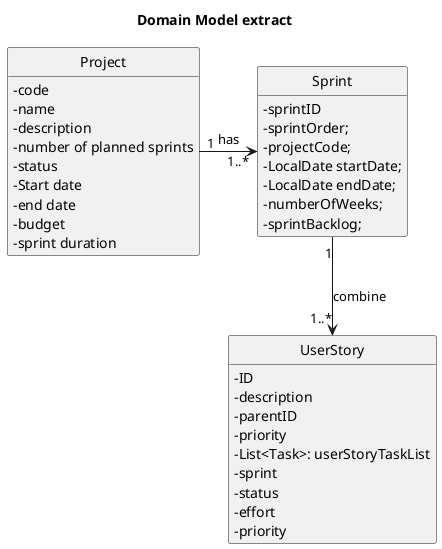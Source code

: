 @startuml
'https://plantuml.com/class-diagram
hide circle
skinparam classAttributeIconSize 0
hide methods

title Domain Model extract

class Project {
    -code
    -name
    -description
    -number of planned sprints
    -status
    -Start date
    -end date
    -budget
    -sprint duration
}

class Sprint {
    -sprintID
    -sprintOrder;
    -projectCode;
    -LocalDate startDate;
    -LocalDate endDate;
    -numberOfWeeks;
     -sprintBacklog;
}

class UserStory {
    -ID
    -description
    -parentID
    -priority
    -List<Task>: userStoryTaskList
    -sprint
    -status
    -effort
    -priority

}


Project "1" -right-> "1..*" Sprint: has
Sprint "1"-->"1..*" UserStory: combine




@enduml